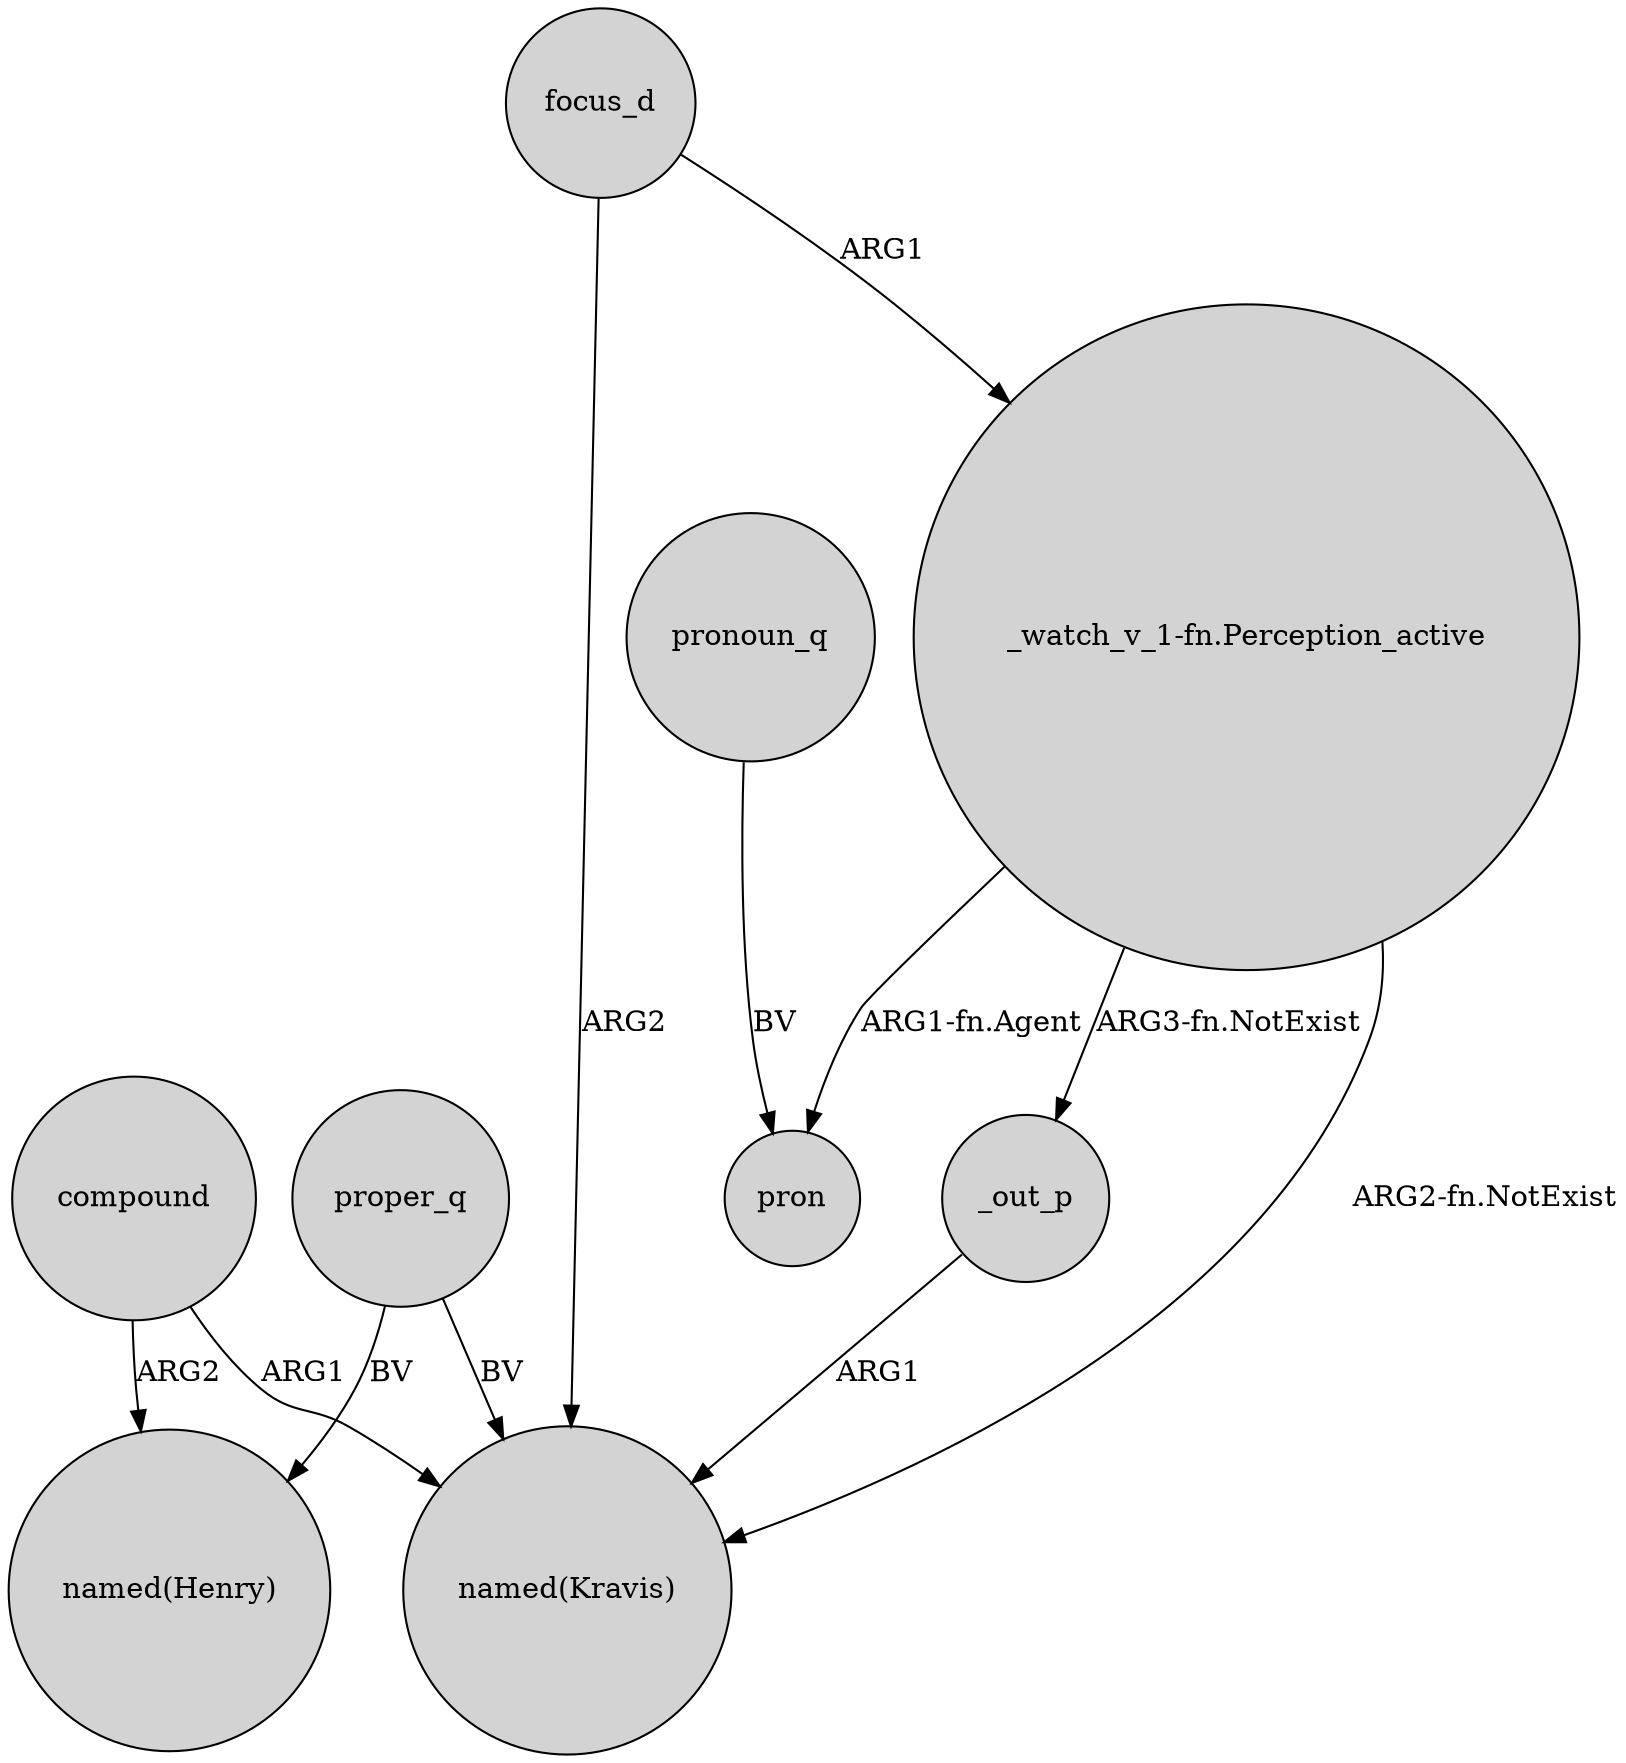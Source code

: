 digraph {
	node [shape=circle style=filled]
	compound -> "named(Kravis)" [label=ARG1]
	proper_q -> "named(Henry)" [label=BV]
	"_watch_v_1-fn.Perception_active" -> "named(Kravis)" [label="ARG2-fn.NotExist"]
	"_watch_v_1-fn.Perception_active" -> _out_p [label="ARG3-fn.NotExist"]
	focus_d -> "_watch_v_1-fn.Perception_active" [label=ARG1]
	"_watch_v_1-fn.Perception_active" -> pron [label="ARG1-fn.Agent"]
	proper_q -> "named(Kravis)" [label=BV]
	focus_d -> "named(Kravis)" [label=ARG2]
	_out_p -> "named(Kravis)" [label=ARG1]
	compound -> "named(Henry)" [label=ARG2]
	pronoun_q -> pron [label=BV]
}
